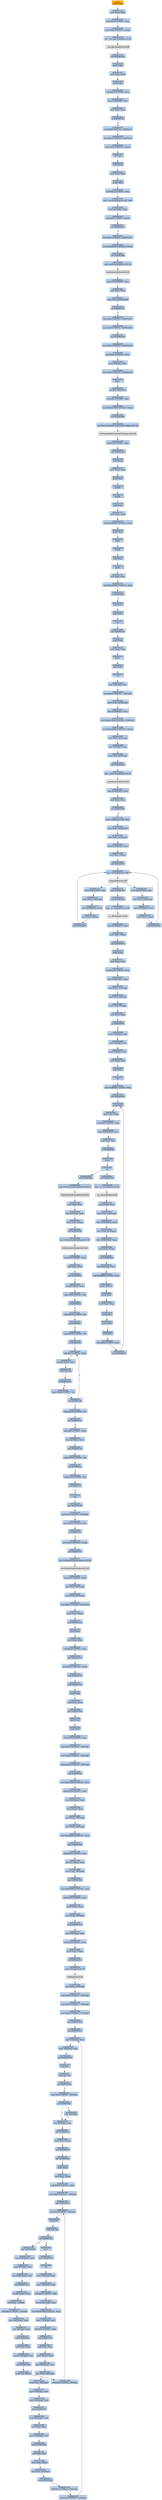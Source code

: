 digraph G {
node[shape=rectangle,style=filled,fillcolor=lightsteelblue,color=lightsteelblue]
bgcolor="transparent"
a0x00401140pushl_ebp[label="start\npushl %ebp",color="lightgrey",fillcolor="orange"];
a0x00401141movl_esp_ebp[label="0x00401141\nmovl %esp, %ebp"];
a0x00401143subl_0x18UINT8_esp[label="0x00401143\nsubl $0x18<UINT8>, %esp"];
a0x00401146movl_0x2UINT32_esp_[label="0x00401146\nmovl $0x2<UINT32>, (%esp)"];
a0x0040114dcall___set_app_type_msvcrt_dll[label="0x0040114d\ncall __set_app_type@msvcrt.dll"];
a__set_app_type_msvcrt_dll[label="__set_app_type@msvcrt.dll",color="lightgrey",fillcolor="lightgrey"];
a0x00401153call_0x00401020[label="0x00401153\ncall 0x00401020"];
a0x00401020pushl_ebp[label="0x00401020\npushl %ebp"];
a0x00401021movl_esp_ebp[label="0x00401021\nmovl %esp, %ebp"];
a0x00401023pushl_ebx[label="0x00401023\npushl %ebx"];
a0x00401024subl_0x34UINT8_esp[label="0x00401024\nsubl $0x34<UINT8>, %esp"];
a0x00401027movl_0x0040f2f0_eax[label="0x00401027\nmovl 0x0040f2f0, %eax"];
a0x0040102ctestl_eax_eax[label="0x0040102c\ntestl %eax, %eax"];
a0x0040102eje_0x0040104c[label="0x0040102e\nje 0x0040104c"];
a0x00401030movl_0x0UINT32_0x8esp_[label="0x00401030\nmovl $0x0<UINT32>, 0x8(%esp)"];
a0x00401038movl_0x2UINT32_0x4esp_[label="0x00401038\nmovl $0x2<UINT32>, 0x4(%esp)"];
a0x00401040movl_0x0UINT32_esp_[label="0x00401040\nmovl $0x0<UINT32>, (%esp)"];
a0x00401047call_eax[label="0x00401047\ncall %eax"];
a0x004025d0pushl_ebp[label="0x004025d0\npushl %ebp"];
a0x004025d1movl_esp_ebp[label="0x004025d1\nmovl %esp, %ebp"];
a0x004025d3pushl_ebx[label="0x004025d3\npushl %ebx"];
a0x004025d4subl_0x14UINT8_esp[label="0x004025d4\nsubl $0x14<UINT8>, %esp"];
a0x004025d7movl__winmajor_msvcrt_dll_edx[label="0x004025d7\nmovl _winmajor@msvcrt.dll, %edx"];
a0x004025ddmovl_0xcebp__eax[label="0x004025dd\nmovl 0xc(%ebp), %eax"];
a0x004025e0cmpl_0x3UINT8_edx_[label="0x004025e0\ncmpl $0x3<UINT8>, (%edx)"];
a0x004025e3jbe_0x00402616[label="0x004025e3\njbe 0x00402616"];
a0x00402616movl_0x1UINT32_0x0041007c[label="0x00402616\nmovl $0x1<UINT32>, 0x0041007c"];
a0x00402620movl_0x40f2b4UINT32_esp_[label="0x00402620\nmovl $0x40f2b4<UINT32>, (%esp)"];
a0x00402627call_0x00402f88[label="0x00402627\ncall 0x00402f88"];
a0x00402f88jmp_LoadLibraryA_kernel32_dll[label="0x00402f88\njmp LoadLibraryA@kernel32.dll"];
LoadLibraryA_kernel32_dll[label="LoadLibraryA@kernel32.dll",color="lightgrey",fillcolor="lightgrey"];
a0x0040262csubl_0x4UINT8_esp[label="0x0040262c\nsubl $0x4<UINT8>, %esp"];
a0x0040262ftestl_eax_eax[label="0x0040262f\ntestl %eax, %eax"];
a0x00402631movl_eax_0x00410020[label="0x00402631\nmovl %eax, 0x00410020"];
a0x00402636je_0x00402736[label="0x00402636\nje 0x00402736"];
a0x00402736movl_0x0UINT32_0x0041005c[label="0x00402736\nmovl $0x0<UINT32>, 0x0041005c"];
a0x00402740movl_0x0UINT32_0x0041006c[label="0x00402740\nmovl $0x0<UINT32>, 0x0041006c"];
a0x0040274ajmp_0x004026e6[label="0x0040274a\njmp 0x004026e6"];
a0x004026e6movl_0x0UINT32_0x00410020[label="0x004026e6\nmovl $0x0<UINT32>, 0x00410020"];
a0x004026f0movl_0x1UINT32_eax[label="0x004026f0\nmovl $0x1<UINT32>, %eax"];
a0x004026f5movl__4ebp__ebx[label="0x004026f5\nmovl -4(%ebp), %ebx"];
a0x004026f8movl_0x0UINT32_0x00410034[label="0x004026f8\nmovl $0x0<UINT32>, 0x00410034"];
a0x00402702leave_[label="0x00402702\nleave "];
a0x00402703ret_0xcUINT16[label="0x00402703\nret $0xc<UINT16>"];
a0x00401049subl_0xcUINT8_esp[label="0x00401049\nsubl $0xc<UINT8>, %esp"];
a0x0040104cmovl_0x401180UINT32_esp_[label="0x0040104c\nmovl $0x401180<UINT32>, (%esp)"];
a0x00401053call_0x00402f60[label="0x00401053\ncall 0x00402f60"];
a0x00402f60jmp_SetUnhandledExceptionFilter_kernel32_dll[label="0x00402f60\njmp SetUnhandledExceptionFilter@kernel32.dll"];
SetUnhandledExceptionFilter_kernel32_dll[label="SetUnhandledExceptionFilter@kernel32.dll",color="lightgrey",fillcolor="lightgrey"];
a0x00401058subl_0x4UINT8_esp[label="0x00401058\nsubl $0x4<UINT8>, %esp"];
a0x0040105bcall_0x00402750[label="0x0040105b\ncall 0x00402750"];
a0x00402750pushl_ebp[label="0x00402750\npushl %ebp"];
a0x00402751movl_esp_ebp[label="0x00402751\nmovl %esp, %ebp"];
a0x00402753pushl_ebx[label="0x00402753\npushl %ebx"];
a0x00402754pushfl_[label="0x00402754\npushfl "];
a0x00402755pushfl_[label="0x00402755\npushfl "];
a0x00402756popl_eax[label="0x00402756\npopl %eax"];
a0x00402757movl_eax_edx[label="0x00402757\nmovl %eax, %edx"];
a0x00402759xorl_0x200000UINT32_eax[label="0x00402759\nxorl $0x200000<UINT32>, %eax"];
a0x0040275epushl_eax[label="0x0040275e\npushl %eax"];
a0x0040275fpopfl_[label="0x0040275f\npopfl "];
a0x00402760pushfl_[label="0x00402760\npushfl "];
a0x00402761popl_eax[label="0x00402761\npopl %eax"];
a0x00402762popfl_[label="0x00402762\npopfl "];
a0x00402763xorl_edx_eax[label="0x00402763\nxorl %edx, %eax"];
a0x00402765testl_0x200000UINT32_eax[label="0x00402765\ntestl $0x200000<UINT32>, %eax"];
a0x0040276aje_0x00402813[label="0x0040276a\nje 0x00402813"];
a0x00402813popl_ebx[label="0x00402813\npopl %ebx"];
a0x00402814popl_ebp[label="0x00402814\npopl %ebp"];
a0x00402815ret[label="0x00402815\nret"];
a0x00401060call_0x00402cc0[label="0x00401060\ncall 0x00402cc0"];
a0x00402cc0pushl_ebp[label="0x00402cc0\npushl %ebp"];
a0x00402cc1movl_esp_ebp[label="0x00402cc1\nmovl %esp, %ebp"];
a0x00402cc3fninit_[label="0x00402cc3\nfninit "];
a0x00402cc5popl_ebp[label="0x00402cc5\npopl %ebp"];
a0x00402cc6ret[label="0x00402cc6\nret"];
a0x00401065leal__16ebp__eax[label="0x00401065\nleal -16(%ebp), %eax"];
a0x00401068movl_0x0UINT32__16ebp_[label="0x00401068\nmovl $0x0<UINT32>, -16(%ebp)"];
a0x0040106fmovl_eax_0x10esp_[label="0x0040106f\nmovl %eax, 0x10(%esp)"];
a0x00401073movl_0x0040f270_eax[label="0x00401073\nmovl 0x0040f270, %eax"];
a0x00401078movl_0x410004UINT32_0x4esp_[label="0x00401078\nmovl $0x410004<UINT32>, 0x4(%esp)"];
a0x00401080movl_0x410000UINT32_esp_[label="0x00401080\nmovl $0x410000<UINT32>, (%esp)"];
a0x00401087movl_eax_0xcesp_[label="0x00401087\nmovl %eax, 0xc(%esp)"];
a0x0040108bleal__12ebp__eax[label="0x0040108b\nleal -12(%ebp), %eax"];
a0x0040108emovl_eax_0x8esp_[label="0x0040108e\nmovl %eax, 0x8(%esp)"];
a0x00401092call_0x00402ee0[label="0x00401092\ncall 0x00402ee0"];
a0x00402ee0jmp___getmainargs_msvcrt_dll[label="0x00402ee0\njmp __getmainargs@msvcrt.dll"];
a__getmainargs_msvcrt_dll[label="__getmainargs@msvcrt.dll",color="lightgrey",fillcolor="lightgrey"];
a0x00401097movl_0x00410024_eax[label="0x00401097\nmovl 0x00410024, %eax"];
a0x0040109ctestl_eax_eax[label="0x0040109c\ntestl %eax, %eax"];
a0x0040109ejne_0x004010f0[label="0x0040109e\njne 0x004010f0"];
a0x004010f0movl__iob_msvcrt_dll_ebx[label="0x004010f0\nmovl _iob@msvcrt.dll, %ebx"];
a0x004010f6movl_eax_0x0040f274[label="0x004010f6\nmovl %eax, 0x0040f274"];
a0x004010fbmovl_eax_0x4esp_[label="0x004010fb\nmovl %eax, 0x4(%esp)"];
a0x004010ffmovl_0x10ebx__eax[label="0x004010ff\nmovl 0x10(%ebx), %eax"];
a0x00401102movl_eax_esp_[label="0x00401102\nmovl %eax, (%esp)"];
a0x00401105call_0x00402f00[label="0x00401105\ncall 0x00402f00"];
a0x00402f00jmp__setmode_msvcrt_dll[label="0x00402f00\njmp _setmode@msvcrt.dll"];
a_setmode_msvcrt_dll[label="_setmode@msvcrt.dll",color="lightgrey",fillcolor="lightgrey"];
a0x0040110amovl_0x00410024_eax[label="0x0040110a\nmovl 0x00410024, %eax"];
a0x0040110fmovl_eax_0x4esp_[label="0x0040110f\nmovl %eax, 0x4(%esp)"];
a0x00401113movl_0x30ebx__eax[label="0x00401113\nmovl 0x30(%ebx), %eax"];
a0x00401116movl_eax_esp_[label="0x00401116\nmovl %eax, (%esp)"];
a0x00401119call_0x00402f00[label="0x00401119\ncall 0x00402f00"];
a0x0040111emovl_0x00410024_eax[label="0x0040111e\nmovl 0x00410024, %eax"];
a0x00401123movl_eax_0x4esp_[label="0x00401123\nmovl %eax, 0x4(%esp)"];
a0x00401127movl_0x50ebx__eax[label="0x00401127\nmovl 0x50(%ebx), %eax"];
a0x0040112amovl_eax_esp_[label="0x0040112a\nmovl %eax, (%esp)"];
a0x0040112dcall_0x00402f00[label="0x0040112d\ncall 0x00402f00"];
a0x00401132jmp_0x004010a0[label="0x00401132\njmp 0x004010a0"];
a0x004010a0call_0x00402ee8[label="0x004010a0\ncall 0x00402ee8"];
a0x00402ee8jmp___p__fmode_msvcrt_dll[label="0x00402ee8\njmp __p__fmode@msvcrt.dll"];
a__p__fmode_msvcrt_dll[label="__p__fmode@msvcrt.dll",color="lightgrey",fillcolor="lightgrey"];
a0x004010a5movl_0x0040f274_edx[label="0x004010a5\nmovl 0x0040f274, %edx"];
a0x004010abmovl_edx_eax_[label="0x004010ab\nmovl %edx, (%eax)"];
a0x004010adcall_0x00402970[label="0x004010ad\ncall 0x00402970"];
a0x00402970pushl_ebp[label="0x00402970\npushl %ebp"];
a0x00402971movl_esp_ebp[label="0x00402971\nmovl %esp, %ebp"];
a0x00402973subl_0x38UINT8_esp[label="0x00402973\nsubl $0x38<UINT8>, %esp"];
a0x00402976movl_0x0041002c_eax[label="0x00402976\nmovl 0x0041002c, %eax"];
a0x0040297bmovl_ebx__12ebp_[label="0x0040297b\nmovl %ebx, -12(%ebp)"];
a0x0040297emovl_esi__8ebp_[label="0x0040297e\nmovl %esi, -8(%ebp)"];
a0x00402981movl_edi__4ebp_[label="0x00402981\nmovl %edi, -4(%ebp)"];
a0x00402984testl_eax_eax[label="0x00402984\ntestl %eax, %eax"];
a0x00402986je_0x00402995[label="0x00402986\nje 0x00402995"];
a0x00402988movl__12ebp__ebx[label="0x00402988\nmovl -12(%ebp), %ebx"];
a0x0040298bmovl__8ebp__esi[label="0x0040298b\nmovl -8(%ebp), %esi"];
a0x0040298emovl__4ebp__edi[label="0x0040298e\nmovl -4(%ebp), %edi"];
a0x00402991movl_ebp_esp[label="0x00402991\nmovl %ebp, %esp"];
a0x00402993popl_ebp[label="0x00402993\npopl %ebp"];
a0x00402994ret[label="0x00402994\nret"];
a0x004010b2andl_0xfffffff0UINT8_esp[label="0x004010b2\nandl $0xfffffff0<UINT8>, %esp"];
a0x004010b5call_0x00402ba0[label="0x004010b5\ncall 0x00402ba0"];
a0x00402ba0pushl_ebp[label="0x00402ba0\npushl %ebp"];
a0x00402ba1movl_esp_ebp[label="0x00402ba1\nmovl %esp, %ebp"];
a0x00402ba3subl_0x8UINT8_esp[label="0x00402ba3\nsubl $0x8<UINT8>, %esp"];
a0x00402ba6movl_0x00410030_ecx[label="0x00402ba6\nmovl 0x00410030, %ecx"];
a0x00402bactestl_ecx_ecx[label="0x00402bac\ntestl %ecx, %ecx"];
a0x00402baeje_0x00402bb2[label="0x00402bae\nje 0x00402bb2"];
a0x00402bb0leave_[label="0x00402bb0\nleave "];
a0x00402bb1ret[label="0x00402bb1\nret"];
a0x004010bacall_0x00402ef0[label="0x004010ba\ncall 0x00402ef0"];
a0x00402ef0jmp___p__environ_msvcrt_dll[label="0x00402ef0\njmp __p__environ@msvcrt.dll"];
a__p__environ_msvcrt_dll[label="__p__environ@msvcrt.dll",color="lightgrey",fillcolor="lightgrey"];
a0x004010bfmovl_eax__eax[label="0x004010bf\nmovl (%eax), %eax"];
a0x004010c1movl_eax_0x8esp_[label="0x004010c1\nmovl %eax, 0x8(%esp)"];
a0x004010c5movl_0x00410004_eax[label="0x004010c5\nmovl 0x00410004, %eax"];
a0x004010camovl_eax_0x4esp_[label="0x004010ca\nmovl %eax, 0x4(%esp)"];
a0x004010cemovl_0x00410000_eax[label="0x004010ce\nmovl 0x00410000, %eax"];
a0x004010d3movl_eax_esp_[label="0x004010d3\nmovl %eax, (%esp)"];
a0x004010d6call_0x00402bc0[label="0x004010d6\ncall 0x00402bc0"];
a0x00402bc0leal_0x4esp__ecx[label="0x00402bc0\nleal 0x4(%esp), %ecx"];
a0x00402bc4andl_0xfffffff0UINT8_esp[label="0x00402bc4\nandl $0xfffffff0<UINT8>, %esp"];
a0x00402bc7pushl__4ecx_[label="0x00402bc7\npushl -4(%ecx)"];
a0x00402bcapushl_ebp[label="0x00402bca\npushl %ebp"];
a0x00402bcbmovl_esp_ebp[label="0x00402bcb\nmovl %esp, %ebp"];
a0x00402bcdpushl_esi[label="0x00402bcd\npushl %esi"];
a0x00402bcepushl_ebx[label="0x00402bce\npushl %ebx"];
a0x00402bcfpushl_ecx[label="0x00402bcf\npushl %ecx"];
a0x00402bd0subl_0x6cUINT8_esp[label="0x00402bd0\nsubl $0x6c<UINT8>, %esp"];
a0x00402bd3call_0x00402ba0[label="0x00402bd3\ncall 0x00402ba0"];
a0x00402bd8call_0x00402fd0[label="0x00402bd8\ncall 0x00402fd0"];
a0x00402fd0jmp_GetCommandLineA_kernel32_dll[label="0x00402fd0\njmp GetCommandLineA@kernel32.dll"];
GetCommandLineA_kernel32_dll[label="GetCommandLineA@kernel32.dll",color="lightgrey",fillcolor="lightgrey"];
a0x00402bddmovl_eax_ebx[label="0x00402bdd\nmovl %eax, %ebx"];
a0x00402bdfleal__92ebp__eax[label="0x00402bdf\nleal -92(%ebp), %eax"];
a0x00402be2movl_eax_esp_[label="0x00402be2\nmovl %eax, (%esp)"];
a0x00402be5call_0x00402fd8[label="0x00402be5\ncall 0x00402fd8"];
a0x00402fd8jmp_GetStartupInfoA_kernel32_dll[label="0x00402fd8\njmp GetStartupInfoA@kernel32.dll"];
GetStartupInfoA_kernel32_dll[label="GetStartupInfoA@kernel32.dll",color="lightgrey",fillcolor="lightgrey"];
a0x00402beasubl_0x4UINT8_esp[label="0x00402bea\nsubl $0x4<UINT8>, %esp"];
a0x00402bedtestl_ebx_ebx[label="0x00402bed\ntestl %ebx, %ebx"];
a0x00402befjne_0x00402bf6[label="0x00402bef\njne 0x00402bf6"];
a0x00402bf6movzbl_ebx__edx[label="0x00402bf6\nmovzbl (%ebx), %edx"];
a0x00402bf9cmpb_0x9UINT8_dl[label="0x00402bf9\ncmpb $0x9<UINT8>, %dl"];
a0x00402bfcje_0x00402bf3[label="0x00402bfc\nje 0x00402bf3"];
a0x00402bfecmpb_0x20UINT8_dl[label="0x00402bfe\ncmpb $0x20<UINT8>, %dl"];
a0x00402c01je_0x00402bf3[label="0x00402c01\nje 0x00402bf3"];
a0x00402c03cmpb_0x22UINT8_dl[label="0x00402c03\ncmpb $0x22<UINT8>, %dl"];
a0x00402c06je_0x00402c90[label="0x00402c06\nje 0x00402c90"];
a0x00402c90addl_0x1UINT8_ebx[label="0x00402c90\naddl $0x1<UINT8>, %ebx"];
a0x00402c93movzbl_ebx__eax[label="0x00402c93\nmovzbl (%ebx), %eax"];
a0x00402c96testb_al_al[label="0x00402c96\ntestb %al, %al"];
a0x00402c98je_0x00402c9e[label="0x00402c98\nje 0x00402c9e"];
a0x00402c9acmpb_0x22UINT8_al[label="0x00402c9a\ncmpb $0x22<UINT8>, %al"];
a0x00402c9cjne_0x00402c90[label="0x00402c9c\njne 0x00402c90"];
a0x00402c9ecmpb_0x22UINT8_al[label="0x00402c9e\ncmpb $0x22<UINT8>, %al"];
a0x00402ca0jne_0x00402c34[label="0x00402ca0\njne 0x00402c34"];
a0x00402ca2addl_0x1UINT8_ebx[label="0x00402ca2\naddl $0x1<UINT8>, %ebx"];
a0x00402ca5movzbl_ebx__eax[label="0x00402ca5\nmovzbl (%ebx), %eax"];
a0x00402ca8jmp_0x00402c34[label="0x00402ca8\njmp 0x00402c34"];
a0x00402c34cmpb_0x20UINT8_al[label="0x00402c34\ncmpb $0x20<UINT8>, %al"];
a0x00402c36jne_0x00402caa[label="0x00402c36\njne 0x00402caa"];
a0x00402caacmpb_0x9UINT8_al[label="0x00402caa\ncmpb $0x9<UINT8>, %al"];
a0x00402cacje_0x00402c38[label="0x00402cac\nje 0x00402c38"];
a0x00402caenop_[label="0x00402cae\nnop "];
a0x00402cb0jmp_0x00402c46[label="0x00402cb0\njmp 0x00402c46"];
a0x00402c46testb_0x1UINT8__48ebp_[label="0x00402c46\ntestb $0x1<UINT8>, -48(%ebp)"];
a0x00402c4amovl_0xaUINT32_esi[label="0x00402c4a\nmovl $0xa<UINT32>, %esi"];
a0x00402c4fje_0x00402c55[label="0x00402c4f\nje 0x00402c55"];
a0x00402c55movl_0x0UINT32_esp_[label="0x00402c55\nmovl $0x0<UINT32>, (%esp)"];
a0x00402c5ccall_0x00402f70[label="0x00402c5c\ncall 0x00402f70"];
a0x00402f70jmp_GetModuleHandleA_kernel32_dll[label="0x00402f70\njmp GetModuleHandleA@kernel32.dll"];
GetModuleHandleA_kernel32_dll[label="GetModuleHandleA@kernel32.dll",color="lightgrey",fillcolor="lightgrey"];
a0x00402c61subl_0x4UINT8_esp[label="0x00402c61\nsubl $0x4<UINT8>, %esp"];
a0x00402c64movl_esi_0xcesp_[label="0x00402c64\nmovl %esi, 0xc(%esp)"];
a0x00402c68movl_ebx_0x8esp_[label="0x00402c68\nmovl %ebx, 0x8(%esp)"];
a0x00402c6cmovl_0x0UINT32_0x4esp_[label="0x00402c6c\nmovl $0x0<UINT32>, 0x4(%esp)"];
a0x00402c74movl_eax_esp_[label="0x00402c74\nmovl %eax, (%esp)"];
a0x00402c77call_0x0040153c[label="0x00402c77\ncall 0x0040153c"];
a0x0040153cpushl_ebp[label="0x0040153c\npushl %ebp"];
a0x0040153dmovl_esp_ebp[label="0x0040153d\nmovl %esp, %ebp"];
a0x0040153fsubl_0x28UINT8_esp[label="0x0040153f\nsubl $0x28<UINT8>, %esp"];
a0x00401542jmp_0x00401573[label="0x00401542\njmp 0x00401573"];
a0x00401573movl_0x0UINT32_esp_[label="0x00401573\nmovl $0x0<UINT32>, (%esp)"];
a0x0040157ajmp_0x004015f4[label="0x0040157a\njmp 0x004015f4"];
a0x004015f4call_0x00401441[label="0x004015f4\ncall 0x00401441"];
a0x00401441pushl_ebp[label="0x00401441\npushl %ebp"];
a0x00401442movl_esp_ebp[label="0x00401442\nmovl %esp, %ebp"];
a0x00401444jmp_0x0040150b[label="0x00401444\njmp 0x0040150b"];
a0x0040150bpushl_esi[label="0x0040150b\npushl %esi"];
a0x0040150cpushl_ebx[label="0x0040150c\npushl %ebx"];
a0x0040150dsubl_0x50UINT8_esp[label="0x0040150d\nsubl $0x50<UINT8>, %esp"];
a0x00401510movl_0x0UINT32__48ebp_[label="0x00401510\nmovl $0x0<UINT32>, -48(%ebp)"];
a0x00401517movl_0x0UINT32__44ebp_[label="0x00401517\nmovl $0x0<UINT32>, -44(%ebp)"];
a0x0040151emovw_0x0UINT16__38ebp_[label="0x0040151e\nmovw $0x0<UINT16>, -38(%ebp)"];
a0x00401524jmp_0x004015cf[label="0x00401524\njmp 0x004015cf"];
a0x004015cfmovl_0x404060UINT32_eax[label="0x004015cf\nmovl $0x404060<UINT32>, %eax"];
a0x004015d4addl_0x10UINT8_eax[label="0x004015d4\naddl $0x10<UINT8>, %eax"];
a0x004015d7movl_0x4eax__edx[label="0x004015d7\nmovl 0x4(%eax), %edx"];
a0x004015damovl_eax__eax[label="0x004015da\nmovl (%eax), %eax"];
a0x004015dcmovl_eax__48ebp_[label="0x004015dc\nmovl %eax, -48(%ebp)"];
a0x004015dfmovl_edx__44ebp_[label="0x004015df\nmovl %edx, -44(%ebp)"];
a0x004015e2movl_0x404060UINT32_eax[label="0x004015e2\nmovl $0x404060<UINT32>, %eax"];
a0x004015e7jmp_0x00401480[label="0x004015e7\njmp 0x00401480"];
a0x00401480addl_0x1eUINT8_eax[label="0x00401480\naddl $0x1e<UINT8>, %eax"];
a0x00401483movzwl_eax__eax[label="0x00401483\nmovzwl (%eax), %eax"];
a0x00401486movw_ax__38ebp_[label="0x00401486\nmovw %ax, -38(%ebp)"];
a0x0040148ajmp_0x0040142e[label="0x0040148a\njmp 0x0040142e"];
a0x0040142emovl_0x404060UINT32_eax[label="0x0040142e\nmovl $0x404060<UINT32>, %eax"];
a0x00401433addl_0x18UINT8_eax[label="0x00401433\naddl $0x18<UINT8>, %eax"];
a0x00401436movl_eax__eax[label="0x00401436\nmovl (%eax), %eax"];
a0x00401438movl_eax__36ebp_[label="0x00401438\nmovl %eax, -36(%ebp)"];
a0x0040143bjmp_0x0040157c[label="0x0040143b\njmp 0x0040157c"];
a0x0040157cmovl__36ebp__eax[label="0x0040157c\nmovl -36(%ebp), %eax"];
a0x0040157fshll_0x3UINT8_eax[label="0x0040157f\nshll $0x3<UINT8>, %eax"];
a0x00401582movl_eax_esp_[label="0x00401582\nmovl %eax, (%esp)"];
a0x00401585call_0x00402f10[label="0x00401585\ncall 0x00402f10"];
a0x00402f10jmp_malloc_msvcrt_dll[label="0x00402f10\njmp malloc@msvcrt.dll"];
malloc_msvcrt_dll[label="malloc@msvcrt.dll",color="lightgrey",fillcolor="lightgrey"];
a0x0040158amovl_eax__32ebp_[label="0x0040158a\nmovl %eax, -32(%ebp)"];
a0x0040158dmovl_0x0UINT32__28ebp_[label="0x0040158d\nmovl $0x0<UINT32>, -28(%ebp)"];
a0x00401594movl_0x0UINT32__16ebp_[label="0x00401594\nmovl $0x0<UINT32>, -16(%ebp)"];
a0x0040159bmovl_0x0UINT32__12ebp_[label="0x0040159b\nmovl $0x0<UINT32>, -12(%ebp)"];
a0x004015a2jmp_0x00401449[label="0x004015a2\njmp 0x00401449"];
a0x00401449jmp_0x004014e3[label="0x00401449\njmp 0x004014e3"];
a0x004014e3movl__16ebp__eax[label="0x004014e3\nmovl -16(%ebp), %eax"];
a0x004014e6cmpl__36ebp__eax[label="0x004014e6\ncmpl -36(%ebp), %eax"];
a0x004014e9jmp_0x004014c4[label="0x004014e9\njmp 0x004014c4"];
a0x004014c4setl_al[label="0x004014c4\nsetl %al"];
a0x004014c7testb_al_al[label="0x004014c7\ntestb %al, %al"];
a0x004014c9jne_0x0040144e[label="0x004014c9\njne 0x0040144e"];
a0x0040144ecmpl_0x2UINT8__12ebp_[label="0x0040144e\ncmpl $0x2<UINT8>, -12(%ebp)"];
a0x00401452jne_0x00401457[label="0x00401452\njne 0x00401457"];
a0x00401457leal__48ebp__eax[label="0x00401457\nleal -48(%ebp), %eax"];
a0x0040145ajmp_0x004015ec[label="0x0040145a\njmp 0x004015ec"];
a0x004015ecmovl_eax_esp_[label="0x004015ec\nmovl %eax, (%esp)"];
a0x004015efjmp_0x0040145f[label="0x004015ef\njmp 0x0040145f"];
a0x0040145fcall_0x00401340[label="0x0040145f\ncall 0x00401340"];
a0x00401340pushl_ebp[label="0x00401340\npushl %ebp"];
a0x00401341movl_esp_ebp[label="0x00401341\nmovl %esp, %ebp"];
a0x00401343subl_0x10UINT8_esp[label="0x00401343\nsubl $0x10<UINT8>, %esp"];
a0x00401346movl_0x0UINT32__8ebp_[label="0x00401346\nmovl $0x0<UINT32>, -8(%ebp)"];
a0x0040134djmp_0x0040149c[label="0x0040134d\njmp 0x0040149c"];
a0x0040149ccmpl_0x7UINT8__8ebp_[label="0x0040149c\ncmpl $0x7<UINT8>, -8(%ebp)"];
a0x004014a0setle_al[label="0x004014a0\nsetle %al"];
a0x004014a3testb_al_al[label="0x004014a3\ntestb %al, %al"];
a0x004014a5jne_0x00401352[label="0x004014a5\njne 0x00401352"];
a0x00401352jmp_0x00401529[label="0x00401352\njmp 0x00401529"];
a0x00401529movl_0x8ebp__edx[label="0x00401529\nmovl 0x8(%ebp), %edx"];
a0x0040152cmovl__8ebp__eax[label="0x0040152c\nmovl -8(%ebp), %eax"];
a0x0040152fleal_edxeax__eax[label="0x0040152f\nleal (%edx,%eax), %eax"];
a0x00401532jmp_0x004015ba[label="0x00401532\njmp 0x004015ba"];
a0x004015bamovzbl_eax__eax[label="0x004015ba\nmovzbl (%eax), %eax"];
a0x004015bdmovb_al__1ebp_[label="0x004015bd\nmovb %al, -1(%ebp)"];
a0x004015c0addb_0x4UINT8__1ebp_[label="0x004015c0\naddb $0x4<UINT8>, -1(%ebp)"];
a0x004015c4movl_0x8ebp__edx[label="0x004015c4\nmovl 0x8(%ebp), %edx"];
a0x004015c7movl__8ebp__eax[label="0x004015c7\nmovl -8(%ebp), %eax"];
a0x004015cajmp_0x004014eb[label="0x004015ca\njmp 0x004014eb"];
a0x004014ebaddl_eax_edx[label="0x004014eb\naddl %eax, %edx"];
a0x004014edmovzbl__1ebp__eax[label="0x004014ed\nmovzbl -1(%ebp), %eax"];
a0x004014f1jmp_0x00401496[label="0x004014f1\njmp 0x00401496"];
a0x00401496movb_al_edx_[label="0x00401496\nmovb %al, (%edx)"];
a0x00401498addl_0x1UINT8__8ebp_[label="0x00401498\naddl $0x1<UINT8>, -8(%ebp)"];
a0x004014ableave_[label="0x004014ab\nleave "];
a0x004014acjmp_0x00401440[label="0x004014ac\njmp 0x00401440"];
a0x00401440ret[label="0x00401440\nret"];
a0x00401464movl__32ebp__eax[label="0x00401464\nmovl -32(%ebp), %eax"];
a0x00401467movl__16ebp__edx[label="0x00401467\nmovl -16(%ebp), %edx"];
a0x0040146ashll_0x3UINT8_edx[label="0x0040146a\nshll $0x3<UINT8>, %edx"];
a0x0040146dleal_eaxedx__ecx[label="0x0040146d\nleal (%eax,%edx), %ecx"];
a0x00401470movl_0x404060UINT32_eax[label="0x00401470\nmovl $0x404060<UINT32>, %eax"];
a0x00401475movl__12ebp__edx[label="0x00401475\nmovl -12(%ebp), %edx"];
a0x00401478shll_0x3UINT8_edx[label="0x00401478\nshll $0x3<UINT8>, %edx"];
a0x0040147bjmp_0x00401544[label="0x0040147b\njmp 0x00401544"];
a0x00401544addl_edx_eax[label="0x00401544\naddl %edx, %eax"];
a0x00401546movl_eax__ebx[label="0x00401546\nmovl (%eax), %ebx"];
a0x00401548movl_0x4eax__esi[label="0x00401548\nmovl 0x4(%eax), %esi"];
a0x0040154bmovl_ebx__64ebp_[label="0x0040154b\nmovl %ebx, -64(%ebp)"];
a0x0040154emovl_esi__60ebp_[label="0x0040154e\nmovl %esi, -60(%ebp)"];
a0x00401551movl__48ebp__eax[label="0x00401551\nmovl -48(%ebp), %eax"];
a0x00401554movl__44ebp__edx[label="0x00401554\nmovl -44(%ebp), %edx"];
a0x00401557jmp_0x0040148c[label="0x00401557\njmp 0x0040148c"];
a0x0040148cmovl__64ebp__ebx[label="0x0040148c\nmovl -64(%ebp), %ebx"];
a0x0040148fxorl_eax_ebx[label="0x0040148f\nxorl %eax, %ebx"];
a0x00401491movl__60ebp__esi[label="0x00401491\nmovl -60(%ebp), %esi"];
a0x00401494jmp_0x004014bb[label="0x00401494\njmp 0x004014bb"];
a0x004014bbxorl_edx_esi[label="0x004014bb\nxorl %edx, %esi"];
a0x004014bdmovl_ebx_ecx_[label="0x004014bd\nmovl %ebx, (%ecx)"];
a0x004014bfmovl_esi_0x4ecx_[label="0x004014bf\nmovl %esi, 0x4(%ecx)"];
a0x004014c2jmp_0x004014db[label="0x004014c2\njmp 0x004014db"];
a0x004014dbaddl_0x1UINT8__16ebp_[label="0x004014db\naddl $0x1<UINT8>, -16(%ebp)"];
a0x004014dfaddl_0x1UINT8__12ebp_[label="0x004014df\naddl $0x1<UINT8>, -12(%ebp)"];
a0x00401454shll__12ebp_[label="0x00401454\nshll -12(%ebp)"];
a0x00401140pushl_ebp -> a0x00401141movl_esp_ebp [color="#000000"];
a0x00401141movl_esp_ebp -> a0x00401143subl_0x18UINT8_esp [color="#000000"];
a0x00401143subl_0x18UINT8_esp -> a0x00401146movl_0x2UINT32_esp_ [color="#000000"];
a0x00401146movl_0x2UINT32_esp_ -> a0x0040114dcall___set_app_type_msvcrt_dll [color="#000000"];
a0x0040114dcall___set_app_type_msvcrt_dll -> a__set_app_type_msvcrt_dll [color="#000000"];
a__set_app_type_msvcrt_dll -> a0x00401153call_0x00401020 [color="#000000"];
a0x00401153call_0x00401020 -> a0x00401020pushl_ebp [color="#000000"];
a0x00401020pushl_ebp -> a0x00401021movl_esp_ebp [color="#000000"];
a0x00401021movl_esp_ebp -> a0x00401023pushl_ebx [color="#000000"];
a0x00401023pushl_ebx -> a0x00401024subl_0x34UINT8_esp [color="#000000"];
a0x00401024subl_0x34UINT8_esp -> a0x00401027movl_0x0040f2f0_eax [color="#000000"];
a0x00401027movl_0x0040f2f0_eax -> a0x0040102ctestl_eax_eax [color="#000000"];
a0x0040102ctestl_eax_eax -> a0x0040102eje_0x0040104c [color="#000000"];
a0x0040102eje_0x0040104c -> a0x00401030movl_0x0UINT32_0x8esp_ [color="#000000",label="F"];
a0x00401030movl_0x0UINT32_0x8esp_ -> a0x00401038movl_0x2UINT32_0x4esp_ [color="#000000"];
a0x00401038movl_0x2UINT32_0x4esp_ -> a0x00401040movl_0x0UINT32_esp_ [color="#000000"];
a0x00401040movl_0x0UINT32_esp_ -> a0x00401047call_eax [color="#000000"];
a0x00401047call_eax -> a0x004025d0pushl_ebp [color="#000000"];
a0x004025d0pushl_ebp -> a0x004025d1movl_esp_ebp [color="#000000"];
a0x004025d1movl_esp_ebp -> a0x004025d3pushl_ebx [color="#000000"];
a0x004025d3pushl_ebx -> a0x004025d4subl_0x14UINT8_esp [color="#000000"];
a0x004025d4subl_0x14UINT8_esp -> a0x004025d7movl__winmajor_msvcrt_dll_edx [color="#000000"];
a0x004025d7movl__winmajor_msvcrt_dll_edx -> a0x004025ddmovl_0xcebp__eax [color="#000000"];
a0x004025ddmovl_0xcebp__eax -> a0x004025e0cmpl_0x3UINT8_edx_ [color="#000000"];
a0x004025e0cmpl_0x3UINT8_edx_ -> a0x004025e3jbe_0x00402616 [color="#000000"];
a0x004025e3jbe_0x00402616 -> a0x00402616movl_0x1UINT32_0x0041007c [color="#000000",label="T"];
a0x00402616movl_0x1UINT32_0x0041007c -> a0x00402620movl_0x40f2b4UINT32_esp_ [color="#000000"];
a0x00402620movl_0x40f2b4UINT32_esp_ -> a0x00402627call_0x00402f88 [color="#000000"];
a0x00402627call_0x00402f88 -> a0x00402f88jmp_LoadLibraryA_kernel32_dll [color="#000000"];
a0x00402f88jmp_LoadLibraryA_kernel32_dll -> LoadLibraryA_kernel32_dll [color="#000000"];
LoadLibraryA_kernel32_dll -> a0x0040262csubl_0x4UINT8_esp [color="#000000"];
a0x0040262csubl_0x4UINT8_esp -> a0x0040262ftestl_eax_eax [color="#000000"];
a0x0040262ftestl_eax_eax -> a0x00402631movl_eax_0x00410020 [color="#000000"];
a0x00402631movl_eax_0x00410020 -> a0x00402636je_0x00402736 [color="#000000"];
a0x00402636je_0x00402736 -> a0x00402736movl_0x0UINT32_0x0041005c [color="#000000",label="T"];
a0x00402736movl_0x0UINT32_0x0041005c -> a0x00402740movl_0x0UINT32_0x0041006c [color="#000000"];
a0x00402740movl_0x0UINT32_0x0041006c -> a0x0040274ajmp_0x004026e6 [color="#000000"];
a0x0040274ajmp_0x004026e6 -> a0x004026e6movl_0x0UINT32_0x00410020 [color="#000000"];
a0x004026e6movl_0x0UINT32_0x00410020 -> a0x004026f0movl_0x1UINT32_eax [color="#000000"];
a0x004026f0movl_0x1UINT32_eax -> a0x004026f5movl__4ebp__ebx [color="#000000"];
a0x004026f5movl__4ebp__ebx -> a0x004026f8movl_0x0UINT32_0x00410034 [color="#000000"];
a0x004026f8movl_0x0UINT32_0x00410034 -> a0x00402702leave_ [color="#000000"];
a0x00402702leave_ -> a0x00402703ret_0xcUINT16 [color="#000000"];
a0x00402703ret_0xcUINT16 -> a0x00401049subl_0xcUINT8_esp [color="#000000"];
a0x00401049subl_0xcUINT8_esp -> a0x0040104cmovl_0x401180UINT32_esp_ [color="#000000"];
a0x0040104cmovl_0x401180UINT32_esp_ -> a0x00401053call_0x00402f60 [color="#000000"];
a0x00401053call_0x00402f60 -> a0x00402f60jmp_SetUnhandledExceptionFilter_kernel32_dll [color="#000000"];
a0x00402f60jmp_SetUnhandledExceptionFilter_kernel32_dll -> SetUnhandledExceptionFilter_kernel32_dll [color="#000000"];
SetUnhandledExceptionFilter_kernel32_dll -> a0x00401058subl_0x4UINT8_esp [color="#000000"];
a0x00401058subl_0x4UINT8_esp -> a0x0040105bcall_0x00402750 [color="#000000"];
a0x0040105bcall_0x00402750 -> a0x00402750pushl_ebp [color="#000000"];
a0x00402750pushl_ebp -> a0x00402751movl_esp_ebp [color="#000000"];
a0x00402751movl_esp_ebp -> a0x00402753pushl_ebx [color="#000000"];
a0x00402753pushl_ebx -> a0x00402754pushfl_ [color="#000000"];
a0x00402754pushfl_ -> a0x00402755pushfl_ [color="#000000"];
a0x00402755pushfl_ -> a0x00402756popl_eax [color="#000000"];
a0x00402756popl_eax -> a0x00402757movl_eax_edx [color="#000000"];
a0x00402757movl_eax_edx -> a0x00402759xorl_0x200000UINT32_eax [color="#000000"];
a0x00402759xorl_0x200000UINT32_eax -> a0x0040275epushl_eax [color="#000000"];
a0x0040275epushl_eax -> a0x0040275fpopfl_ [color="#000000"];
a0x0040275fpopfl_ -> a0x00402760pushfl_ [color="#000000"];
a0x00402760pushfl_ -> a0x00402761popl_eax [color="#000000"];
a0x00402761popl_eax -> a0x00402762popfl_ [color="#000000"];
a0x00402762popfl_ -> a0x00402763xorl_edx_eax [color="#000000"];
a0x00402763xorl_edx_eax -> a0x00402765testl_0x200000UINT32_eax [color="#000000"];
a0x00402765testl_0x200000UINT32_eax -> a0x0040276aje_0x00402813 [color="#000000"];
a0x0040276aje_0x00402813 -> a0x00402813popl_ebx [color="#000000",label="T"];
a0x00402813popl_ebx -> a0x00402814popl_ebp [color="#000000"];
a0x00402814popl_ebp -> a0x00402815ret [color="#000000"];
a0x00402815ret -> a0x00401060call_0x00402cc0 [color="#000000"];
a0x00401060call_0x00402cc0 -> a0x00402cc0pushl_ebp [color="#000000"];
a0x00402cc0pushl_ebp -> a0x00402cc1movl_esp_ebp [color="#000000"];
a0x00402cc1movl_esp_ebp -> a0x00402cc3fninit_ [color="#000000"];
a0x00402cc3fninit_ -> a0x00402cc5popl_ebp [color="#000000"];
a0x00402cc5popl_ebp -> a0x00402cc6ret [color="#000000"];
a0x00402cc6ret -> a0x00401065leal__16ebp__eax [color="#000000"];
a0x00401065leal__16ebp__eax -> a0x00401068movl_0x0UINT32__16ebp_ [color="#000000"];
a0x00401068movl_0x0UINT32__16ebp_ -> a0x0040106fmovl_eax_0x10esp_ [color="#000000"];
a0x0040106fmovl_eax_0x10esp_ -> a0x00401073movl_0x0040f270_eax [color="#000000"];
a0x00401073movl_0x0040f270_eax -> a0x00401078movl_0x410004UINT32_0x4esp_ [color="#000000"];
a0x00401078movl_0x410004UINT32_0x4esp_ -> a0x00401080movl_0x410000UINT32_esp_ [color="#000000"];
a0x00401080movl_0x410000UINT32_esp_ -> a0x00401087movl_eax_0xcesp_ [color="#000000"];
a0x00401087movl_eax_0xcesp_ -> a0x0040108bleal__12ebp__eax [color="#000000"];
a0x0040108bleal__12ebp__eax -> a0x0040108emovl_eax_0x8esp_ [color="#000000"];
a0x0040108emovl_eax_0x8esp_ -> a0x00401092call_0x00402ee0 [color="#000000"];
a0x00401092call_0x00402ee0 -> a0x00402ee0jmp___getmainargs_msvcrt_dll [color="#000000"];
a0x00402ee0jmp___getmainargs_msvcrt_dll -> a__getmainargs_msvcrt_dll [color="#000000"];
a__getmainargs_msvcrt_dll -> a0x00401097movl_0x00410024_eax [color="#000000"];
a0x00401097movl_0x00410024_eax -> a0x0040109ctestl_eax_eax [color="#000000"];
a0x0040109ctestl_eax_eax -> a0x0040109ejne_0x004010f0 [color="#000000"];
a0x0040109ejne_0x004010f0 -> a0x004010f0movl__iob_msvcrt_dll_ebx [color="#000000",label="T"];
a0x004010f0movl__iob_msvcrt_dll_ebx -> a0x004010f6movl_eax_0x0040f274 [color="#000000"];
a0x004010f6movl_eax_0x0040f274 -> a0x004010fbmovl_eax_0x4esp_ [color="#000000"];
a0x004010fbmovl_eax_0x4esp_ -> a0x004010ffmovl_0x10ebx__eax [color="#000000"];
a0x004010ffmovl_0x10ebx__eax -> a0x00401102movl_eax_esp_ [color="#000000"];
a0x00401102movl_eax_esp_ -> a0x00401105call_0x00402f00 [color="#000000"];
a0x00401105call_0x00402f00 -> a0x00402f00jmp__setmode_msvcrt_dll [color="#000000"];
a0x00402f00jmp__setmode_msvcrt_dll -> a_setmode_msvcrt_dll [color="#000000"];
a_setmode_msvcrt_dll -> a0x0040110amovl_0x00410024_eax [color="#000000"];
a0x0040110amovl_0x00410024_eax -> a0x0040110fmovl_eax_0x4esp_ [color="#000000"];
a0x0040110fmovl_eax_0x4esp_ -> a0x00401113movl_0x30ebx__eax [color="#000000"];
a0x00401113movl_0x30ebx__eax -> a0x00401116movl_eax_esp_ [color="#000000"];
a0x00401116movl_eax_esp_ -> a0x00401119call_0x00402f00 [color="#000000"];
a0x00401119call_0x00402f00 -> a0x00402f00jmp__setmode_msvcrt_dll [color="#000000"];
a_setmode_msvcrt_dll -> a0x0040111emovl_0x00410024_eax [color="#000000"];
a0x0040111emovl_0x00410024_eax -> a0x00401123movl_eax_0x4esp_ [color="#000000"];
a0x00401123movl_eax_0x4esp_ -> a0x00401127movl_0x50ebx__eax [color="#000000"];
a0x00401127movl_0x50ebx__eax -> a0x0040112amovl_eax_esp_ [color="#000000"];
a0x0040112amovl_eax_esp_ -> a0x0040112dcall_0x00402f00 [color="#000000"];
a0x0040112dcall_0x00402f00 -> a0x00402f00jmp__setmode_msvcrt_dll [color="#000000"];
a_setmode_msvcrt_dll -> a0x00401132jmp_0x004010a0 [color="#000000"];
a0x00401132jmp_0x004010a0 -> a0x004010a0call_0x00402ee8 [color="#000000"];
a0x004010a0call_0x00402ee8 -> a0x00402ee8jmp___p__fmode_msvcrt_dll [color="#000000"];
a0x00402ee8jmp___p__fmode_msvcrt_dll -> a__p__fmode_msvcrt_dll [color="#000000"];
a__p__fmode_msvcrt_dll -> a0x004010a5movl_0x0040f274_edx [color="#000000"];
a0x004010a5movl_0x0040f274_edx -> a0x004010abmovl_edx_eax_ [color="#000000"];
a0x004010abmovl_edx_eax_ -> a0x004010adcall_0x00402970 [color="#000000"];
a0x004010adcall_0x00402970 -> a0x00402970pushl_ebp [color="#000000"];
a0x00402970pushl_ebp -> a0x00402971movl_esp_ebp [color="#000000"];
a0x00402971movl_esp_ebp -> a0x00402973subl_0x38UINT8_esp [color="#000000"];
a0x00402973subl_0x38UINT8_esp -> a0x00402976movl_0x0041002c_eax [color="#000000"];
a0x00402976movl_0x0041002c_eax -> a0x0040297bmovl_ebx__12ebp_ [color="#000000"];
a0x0040297bmovl_ebx__12ebp_ -> a0x0040297emovl_esi__8ebp_ [color="#000000"];
a0x0040297emovl_esi__8ebp_ -> a0x00402981movl_edi__4ebp_ [color="#000000"];
a0x00402981movl_edi__4ebp_ -> a0x00402984testl_eax_eax [color="#000000"];
a0x00402984testl_eax_eax -> a0x00402986je_0x00402995 [color="#000000"];
a0x00402986je_0x00402995 -> a0x00402988movl__12ebp__ebx [color="#000000",label="F"];
a0x00402988movl__12ebp__ebx -> a0x0040298bmovl__8ebp__esi [color="#000000"];
a0x0040298bmovl__8ebp__esi -> a0x0040298emovl__4ebp__edi [color="#000000"];
a0x0040298emovl__4ebp__edi -> a0x00402991movl_ebp_esp [color="#000000"];
a0x00402991movl_ebp_esp -> a0x00402993popl_ebp [color="#000000"];
a0x00402993popl_ebp -> a0x00402994ret [color="#000000"];
a0x00402994ret -> a0x004010b2andl_0xfffffff0UINT8_esp [color="#000000"];
a0x004010b2andl_0xfffffff0UINT8_esp -> a0x004010b5call_0x00402ba0 [color="#000000"];
a0x004010b5call_0x00402ba0 -> a0x00402ba0pushl_ebp [color="#000000"];
a0x00402ba0pushl_ebp -> a0x00402ba1movl_esp_ebp [color="#000000"];
a0x00402ba1movl_esp_ebp -> a0x00402ba3subl_0x8UINT8_esp [color="#000000"];
a0x00402ba3subl_0x8UINT8_esp -> a0x00402ba6movl_0x00410030_ecx [color="#000000"];
a0x00402ba6movl_0x00410030_ecx -> a0x00402bactestl_ecx_ecx [color="#000000"];
a0x00402bactestl_ecx_ecx -> a0x00402baeje_0x00402bb2 [color="#000000"];
a0x00402baeje_0x00402bb2 -> a0x00402bb0leave_ [color="#000000",label="F"];
a0x00402bb0leave_ -> a0x00402bb1ret [color="#000000"];
a0x00402bb1ret -> a0x004010bacall_0x00402ef0 [color="#000000"];
a0x004010bacall_0x00402ef0 -> a0x00402ef0jmp___p__environ_msvcrt_dll [color="#000000"];
a0x00402ef0jmp___p__environ_msvcrt_dll -> a__p__environ_msvcrt_dll [color="#000000"];
a__p__environ_msvcrt_dll -> a0x004010bfmovl_eax__eax [color="#000000"];
a0x004010bfmovl_eax__eax -> a0x004010c1movl_eax_0x8esp_ [color="#000000"];
a0x004010c1movl_eax_0x8esp_ -> a0x004010c5movl_0x00410004_eax [color="#000000"];
a0x004010c5movl_0x00410004_eax -> a0x004010camovl_eax_0x4esp_ [color="#000000"];
a0x004010camovl_eax_0x4esp_ -> a0x004010cemovl_0x00410000_eax [color="#000000"];
a0x004010cemovl_0x00410000_eax -> a0x004010d3movl_eax_esp_ [color="#000000"];
a0x004010d3movl_eax_esp_ -> a0x004010d6call_0x00402bc0 [color="#000000"];
a0x004010d6call_0x00402bc0 -> a0x00402bc0leal_0x4esp__ecx [color="#000000"];
a0x00402bc0leal_0x4esp__ecx -> a0x00402bc4andl_0xfffffff0UINT8_esp [color="#000000"];
a0x00402bc4andl_0xfffffff0UINT8_esp -> a0x00402bc7pushl__4ecx_ [color="#000000"];
a0x00402bc7pushl__4ecx_ -> a0x00402bcapushl_ebp [color="#000000"];
a0x00402bcapushl_ebp -> a0x00402bcbmovl_esp_ebp [color="#000000"];
a0x00402bcbmovl_esp_ebp -> a0x00402bcdpushl_esi [color="#000000"];
a0x00402bcdpushl_esi -> a0x00402bcepushl_ebx [color="#000000"];
a0x00402bcepushl_ebx -> a0x00402bcfpushl_ecx [color="#000000"];
a0x00402bcfpushl_ecx -> a0x00402bd0subl_0x6cUINT8_esp [color="#000000"];
a0x00402bd0subl_0x6cUINT8_esp -> a0x00402bd3call_0x00402ba0 [color="#000000"];
a0x00402bd3call_0x00402ba0 -> a0x00402ba0pushl_ebp [color="#000000"];
a0x00402bb1ret -> a0x00402bd8call_0x00402fd0 [color="#000000"];
a0x00402bd8call_0x00402fd0 -> a0x00402fd0jmp_GetCommandLineA_kernel32_dll [color="#000000"];
a0x00402fd0jmp_GetCommandLineA_kernel32_dll -> GetCommandLineA_kernel32_dll [color="#000000"];
GetCommandLineA_kernel32_dll -> a0x00402bddmovl_eax_ebx [color="#000000"];
a0x00402bddmovl_eax_ebx -> a0x00402bdfleal__92ebp__eax [color="#000000"];
a0x00402bdfleal__92ebp__eax -> a0x00402be2movl_eax_esp_ [color="#000000"];
a0x00402be2movl_eax_esp_ -> a0x00402be5call_0x00402fd8 [color="#000000"];
a0x00402be5call_0x00402fd8 -> a0x00402fd8jmp_GetStartupInfoA_kernel32_dll [color="#000000"];
a0x00402fd8jmp_GetStartupInfoA_kernel32_dll -> GetStartupInfoA_kernel32_dll [color="#000000"];
GetStartupInfoA_kernel32_dll -> a0x00402beasubl_0x4UINT8_esp [color="#000000"];
a0x00402beasubl_0x4UINT8_esp -> a0x00402bedtestl_ebx_ebx [color="#000000"];
a0x00402bedtestl_ebx_ebx -> a0x00402befjne_0x00402bf6 [color="#000000"];
a0x00402befjne_0x00402bf6 -> a0x00402bf6movzbl_ebx__edx [color="#000000",label="T"];
a0x00402bf6movzbl_ebx__edx -> a0x00402bf9cmpb_0x9UINT8_dl [color="#000000"];
a0x00402bf9cmpb_0x9UINT8_dl -> a0x00402bfcje_0x00402bf3 [color="#000000"];
a0x00402bfcje_0x00402bf3 -> a0x00402bfecmpb_0x20UINT8_dl [color="#000000",label="F"];
a0x00402bfecmpb_0x20UINT8_dl -> a0x00402c01je_0x00402bf3 [color="#000000"];
a0x00402c01je_0x00402bf3 -> a0x00402c03cmpb_0x22UINT8_dl [color="#000000",label="F"];
a0x00402c03cmpb_0x22UINT8_dl -> a0x00402c06je_0x00402c90 [color="#000000"];
a0x00402c06je_0x00402c90 -> a0x00402c90addl_0x1UINT8_ebx [color="#000000",label="T"];
a0x00402c90addl_0x1UINT8_ebx -> a0x00402c93movzbl_ebx__eax [color="#000000"];
a0x00402c93movzbl_ebx__eax -> a0x00402c96testb_al_al [color="#000000"];
a0x00402c96testb_al_al -> a0x00402c98je_0x00402c9e [color="#000000"];
a0x00402c98je_0x00402c9e -> a0x00402c9acmpb_0x22UINT8_al [color="#000000",label="F"];
a0x00402c9acmpb_0x22UINT8_al -> a0x00402c9cjne_0x00402c90 [color="#000000"];
a0x00402c9cjne_0x00402c90 -> a0x00402c90addl_0x1UINT8_ebx [color="#000000",label="T"];
a0x00402c9cjne_0x00402c90 -> a0x00402c9ecmpb_0x22UINT8_al [color="#000000",label="F"];
a0x00402c9ecmpb_0x22UINT8_al -> a0x00402ca0jne_0x00402c34 [color="#000000"];
a0x00402ca0jne_0x00402c34 -> a0x00402ca2addl_0x1UINT8_ebx [color="#000000",label="F"];
a0x00402ca2addl_0x1UINT8_ebx -> a0x00402ca5movzbl_ebx__eax [color="#000000"];
a0x00402ca5movzbl_ebx__eax -> a0x00402ca8jmp_0x00402c34 [color="#000000"];
a0x00402ca8jmp_0x00402c34 -> a0x00402c34cmpb_0x20UINT8_al [color="#000000"];
a0x00402c34cmpb_0x20UINT8_al -> a0x00402c36jne_0x00402caa [color="#000000"];
a0x00402c36jne_0x00402caa -> a0x00402caacmpb_0x9UINT8_al [color="#000000",label="T"];
a0x00402caacmpb_0x9UINT8_al -> a0x00402cacje_0x00402c38 [color="#000000"];
a0x00402cacje_0x00402c38 -> a0x00402caenop_ [color="#000000",label="F"];
a0x00402caenop_ -> a0x00402cb0jmp_0x00402c46 [color="#000000"];
a0x00402cb0jmp_0x00402c46 -> a0x00402c46testb_0x1UINT8__48ebp_ [color="#000000"];
a0x00402c46testb_0x1UINT8__48ebp_ -> a0x00402c4amovl_0xaUINT32_esi [color="#000000"];
a0x00402c4amovl_0xaUINT32_esi -> a0x00402c4fje_0x00402c55 [color="#000000"];
a0x00402c4fje_0x00402c55 -> a0x00402c55movl_0x0UINT32_esp_ [color="#000000",label="T"];
a0x00402c55movl_0x0UINT32_esp_ -> a0x00402c5ccall_0x00402f70 [color="#000000"];
a0x00402c5ccall_0x00402f70 -> a0x00402f70jmp_GetModuleHandleA_kernel32_dll [color="#000000"];
a0x00402f70jmp_GetModuleHandleA_kernel32_dll -> GetModuleHandleA_kernel32_dll [color="#000000"];
GetModuleHandleA_kernel32_dll -> a0x00402c61subl_0x4UINT8_esp [color="#000000"];
a0x00402c61subl_0x4UINT8_esp -> a0x00402c64movl_esi_0xcesp_ [color="#000000"];
a0x00402c64movl_esi_0xcesp_ -> a0x00402c68movl_ebx_0x8esp_ [color="#000000"];
a0x00402c68movl_ebx_0x8esp_ -> a0x00402c6cmovl_0x0UINT32_0x4esp_ [color="#000000"];
a0x00402c6cmovl_0x0UINT32_0x4esp_ -> a0x00402c74movl_eax_esp_ [color="#000000"];
a0x00402c74movl_eax_esp_ -> a0x00402c77call_0x0040153c [color="#000000"];
a0x00402c77call_0x0040153c -> a0x0040153cpushl_ebp [color="#000000"];
a0x0040153cpushl_ebp -> a0x0040153dmovl_esp_ebp [color="#000000"];
a0x0040153dmovl_esp_ebp -> a0x0040153fsubl_0x28UINT8_esp [color="#000000"];
a0x0040153fsubl_0x28UINT8_esp -> a0x00401542jmp_0x00401573 [color="#000000"];
a0x00401542jmp_0x00401573 -> a0x00401573movl_0x0UINT32_esp_ [color="#000000"];
a0x00401573movl_0x0UINT32_esp_ -> a0x0040157ajmp_0x004015f4 [color="#000000"];
a0x0040157ajmp_0x004015f4 -> a0x004015f4call_0x00401441 [color="#000000"];
a0x004015f4call_0x00401441 -> a0x00401441pushl_ebp [color="#000000"];
a0x00401441pushl_ebp -> a0x00401442movl_esp_ebp [color="#000000"];
a0x00401442movl_esp_ebp -> a0x00401444jmp_0x0040150b [color="#000000"];
a0x00401444jmp_0x0040150b -> a0x0040150bpushl_esi [color="#000000"];
a0x0040150bpushl_esi -> a0x0040150cpushl_ebx [color="#000000"];
a0x0040150cpushl_ebx -> a0x0040150dsubl_0x50UINT8_esp [color="#000000"];
a0x0040150dsubl_0x50UINT8_esp -> a0x00401510movl_0x0UINT32__48ebp_ [color="#000000"];
a0x00401510movl_0x0UINT32__48ebp_ -> a0x00401517movl_0x0UINT32__44ebp_ [color="#000000"];
a0x00401517movl_0x0UINT32__44ebp_ -> a0x0040151emovw_0x0UINT16__38ebp_ [color="#000000"];
a0x0040151emovw_0x0UINT16__38ebp_ -> a0x00401524jmp_0x004015cf [color="#000000"];
a0x00401524jmp_0x004015cf -> a0x004015cfmovl_0x404060UINT32_eax [color="#000000"];
a0x004015cfmovl_0x404060UINT32_eax -> a0x004015d4addl_0x10UINT8_eax [color="#000000"];
a0x004015d4addl_0x10UINT8_eax -> a0x004015d7movl_0x4eax__edx [color="#000000"];
a0x004015d7movl_0x4eax__edx -> a0x004015damovl_eax__eax [color="#000000"];
a0x004015damovl_eax__eax -> a0x004015dcmovl_eax__48ebp_ [color="#000000"];
a0x004015dcmovl_eax__48ebp_ -> a0x004015dfmovl_edx__44ebp_ [color="#000000"];
a0x004015dfmovl_edx__44ebp_ -> a0x004015e2movl_0x404060UINT32_eax [color="#000000"];
a0x004015e2movl_0x404060UINT32_eax -> a0x004015e7jmp_0x00401480 [color="#000000"];
a0x004015e7jmp_0x00401480 -> a0x00401480addl_0x1eUINT8_eax [color="#000000"];
a0x00401480addl_0x1eUINT8_eax -> a0x00401483movzwl_eax__eax [color="#000000"];
a0x00401483movzwl_eax__eax -> a0x00401486movw_ax__38ebp_ [color="#000000"];
a0x00401486movw_ax__38ebp_ -> a0x0040148ajmp_0x0040142e [color="#000000"];
a0x0040148ajmp_0x0040142e -> a0x0040142emovl_0x404060UINT32_eax [color="#000000"];
a0x0040142emovl_0x404060UINT32_eax -> a0x00401433addl_0x18UINT8_eax [color="#000000"];
a0x00401433addl_0x18UINT8_eax -> a0x00401436movl_eax__eax [color="#000000"];
a0x00401436movl_eax__eax -> a0x00401438movl_eax__36ebp_ [color="#000000"];
a0x00401438movl_eax__36ebp_ -> a0x0040143bjmp_0x0040157c [color="#000000"];
a0x0040143bjmp_0x0040157c -> a0x0040157cmovl__36ebp__eax [color="#000000"];
a0x0040157cmovl__36ebp__eax -> a0x0040157fshll_0x3UINT8_eax [color="#000000"];
a0x0040157fshll_0x3UINT8_eax -> a0x00401582movl_eax_esp_ [color="#000000"];
a0x00401582movl_eax_esp_ -> a0x00401585call_0x00402f10 [color="#000000"];
a0x00401585call_0x00402f10 -> a0x00402f10jmp_malloc_msvcrt_dll [color="#000000"];
a0x00402f10jmp_malloc_msvcrt_dll -> malloc_msvcrt_dll [color="#000000"];
malloc_msvcrt_dll -> a0x0040158amovl_eax__32ebp_ [color="#000000"];
a0x0040158amovl_eax__32ebp_ -> a0x0040158dmovl_0x0UINT32__28ebp_ [color="#000000"];
a0x0040158dmovl_0x0UINT32__28ebp_ -> a0x00401594movl_0x0UINT32__16ebp_ [color="#000000"];
a0x00401594movl_0x0UINT32__16ebp_ -> a0x0040159bmovl_0x0UINT32__12ebp_ [color="#000000"];
a0x0040159bmovl_0x0UINT32__12ebp_ -> a0x004015a2jmp_0x00401449 [color="#000000"];
a0x004015a2jmp_0x00401449 -> a0x00401449jmp_0x004014e3 [color="#000000"];
a0x00401449jmp_0x004014e3 -> a0x004014e3movl__16ebp__eax [color="#000000"];
a0x004014e3movl__16ebp__eax -> a0x004014e6cmpl__36ebp__eax [color="#000000"];
a0x004014e6cmpl__36ebp__eax -> a0x004014e9jmp_0x004014c4 [color="#000000"];
a0x004014e9jmp_0x004014c4 -> a0x004014c4setl_al [color="#000000"];
a0x004014c4setl_al -> a0x004014c7testb_al_al [color="#000000"];
a0x004014c7testb_al_al -> a0x004014c9jne_0x0040144e [color="#000000"];
a0x004014c9jne_0x0040144e -> a0x0040144ecmpl_0x2UINT8__12ebp_ [color="#000000",label="T"];
a0x0040144ecmpl_0x2UINT8__12ebp_ -> a0x00401452jne_0x00401457 [color="#000000"];
a0x00401452jne_0x00401457 -> a0x00401457leal__48ebp__eax [color="#000000",label="T"];
a0x00401457leal__48ebp__eax -> a0x0040145ajmp_0x004015ec [color="#000000"];
a0x0040145ajmp_0x004015ec -> a0x004015ecmovl_eax_esp_ [color="#000000"];
a0x004015ecmovl_eax_esp_ -> a0x004015efjmp_0x0040145f [color="#000000"];
a0x004015efjmp_0x0040145f -> a0x0040145fcall_0x00401340 [color="#000000"];
a0x0040145fcall_0x00401340 -> a0x00401340pushl_ebp [color="#000000"];
a0x00401340pushl_ebp -> a0x00401341movl_esp_ebp [color="#000000"];
a0x00401341movl_esp_ebp -> a0x00401343subl_0x10UINT8_esp [color="#000000"];
a0x00401343subl_0x10UINT8_esp -> a0x00401346movl_0x0UINT32__8ebp_ [color="#000000"];
a0x00401346movl_0x0UINT32__8ebp_ -> a0x0040134djmp_0x0040149c [color="#000000"];
a0x0040134djmp_0x0040149c -> a0x0040149ccmpl_0x7UINT8__8ebp_ [color="#000000"];
a0x0040149ccmpl_0x7UINT8__8ebp_ -> a0x004014a0setle_al [color="#000000"];
a0x004014a0setle_al -> a0x004014a3testb_al_al [color="#000000"];
a0x004014a3testb_al_al -> a0x004014a5jne_0x00401352 [color="#000000"];
a0x004014a5jne_0x00401352 -> a0x00401352jmp_0x00401529 [color="#000000",label="T"];
a0x00401352jmp_0x00401529 -> a0x00401529movl_0x8ebp__edx [color="#000000"];
a0x00401529movl_0x8ebp__edx -> a0x0040152cmovl__8ebp__eax [color="#000000"];
a0x0040152cmovl__8ebp__eax -> a0x0040152fleal_edxeax__eax [color="#000000"];
a0x0040152fleal_edxeax__eax -> a0x00401532jmp_0x004015ba [color="#000000"];
a0x00401532jmp_0x004015ba -> a0x004015bamovzbl_eax__eax [color="#000000"];
a0x004015bamovzbl_eax__eax -> a0x004015bdmovb_al__1ebp_ [color="#000000"];
a0x004015bdmovb_al__1ebp_ -> a0x004015c0addb_0x4UINT8__1ebp_ [color="#000000"];
a0x004015c0addb_0x4UINT8__1ebp_ -> a0x004015c4movl_0x8ebp__edx [color="#000000"];
a0x004015c4movl_0x8ebp__edx -> a0x004015c7movl__8ebp__eax [color="#000000"];
a0x004015c7movl__8ebp__eax -> a0x004015cajmp_0x004014eb [color="#000000"];
a0x004015cajmp_0x004014eb -> a0x004014ebaddl_eax_edx [color="#000000"];
a0x004014ebaddl_eax_edx -> a0x004014edmovzbl__1ebp__eax [color="#000000"];
a0x004014edmovzbl__1ebp__eax -> a0x004014f1jmp_0x00401496 [color="#000000"];
a0x004014f1jmp_0x00401496 -> a0x00401496movb_al_edx_ [color="#000000"];
a0x00401496movb_al_edx_ -> a0x00401498addl_0x1UINT8__8ebp_ [color="#000000"];
a0x00401498addl_0x1UINT8__8ebp_ -> a0x0040149ccmpl_0x7UINT8__8ebp_ [color="#000000"];
a0x004014a5jne_0x00401352 -> a0x004014ableave_ [color="#000000",label="F"];
a0x004014ableave_ -> a0x004014acjmp_0x00401440 [color="#000000"];
a0x004014acjmp_0x00401440 -> a0x00401440ret [color="#000000"];
a0x00401440ret -> a0x00401464movl__32ebp__eax [color="#000000"];
a0x00401464movl__32ebp__eax -> a0x00401467movl__16ebp__edx [color="#000000"];
a0x00401467movl__16ebp__edx -> a0x0040146ashll_0x3UINT8_edx [color="#000000"];
a0x0040146ashll_0x3UINT8_edx -> a0x0040146dleal_eaxedx__ecx [color="#000000"];
a0x0040146dleal_eaxedx__ecx -> a0x00401470movl_0x404060UINT32_eax [color="#000000"];
a0x00401470movl_0x404060UINT32_eax -> a0x00401475movl__12ebp__edx [color="#000000"];
a0x00401475movl__12ebp__edx -> a0x00401478shll_0x3UINT8_edx [color="#000000"];
a0x00401478shll_0x3UINT8_edx -> a0x0040147bjmp_0x00401544 [color="#000000"];
a0x0040147bjmp_0x00401544 -> a0x00401544addl_edx_eax [color="#000000"];
a0x00401544addl_edx_eax -> a0x00401546movl_eax__ebx [color="#000000"];
a0x00401546movl_eax__ebx -> a0x00401548movl_0x4eax__esi [color="#000000"];
a0x00401548movl_0x4eax__esi -> a0x0040154bmovl_ebx__64ebp_ [color="#000000"];
a0x0040154bmovl_ebx__64ebp_ -> a0x0040154emovl_esi__60ebp_ [color="#000000"];
a0x0040154emovl_esi__60ebp_ -> a0x00401551movl__48ebp__eax [color="#000000"];
a0x00401551movl__48ebp__eax -> a0x00401554movl__44ebp__edx [color="#000000"];
a0x00401554movl__44ebp__edx -> a0x00401557jmp_0x0040148c [color="#000000"];
a0x00401557jmp_0x0040148c -> a0x0040148cmovl__64ebp__ebx [color="#000000"];
a0x0040148cmovl__64ebp__ebx -> a0x0040148fxorl_eax_ebx [color="#000000"];
a0x0040148fxorl_eax_ebx -> a0x00401491movl__60ebp__esi [color="#000000"];
a0x00401491movl__60ebp__esi -> a0x00401494jmp_0x004014bb [color="#000000"];
a0x00401494jmp_0x004014bb -> a0x004014bbxorl_edx_esi [color="#000000"];
a0x004014bbxorl_edx_esi -> a0x004014bdmovl_ebx_ecx_ [color="#000000"];
a0x004014bdmovl_ebx_ecx_ -> a0x004014bfmovl_esi_0x4ecx_ [color="#000000"];
a0x004014bfmovl_esi_0x4ecx_ -> a0x004014c2jmp_0x004014db [color="#000000"];
a0x004014c2jmp_0x004014db -> a0x004014dbaddl_0x1UINT8__16ebp_ [color="#000000"];
a0x004014dbaddl_0x1UINT8__16ebp_ -> a0x004014dfaddl_0x1UINT8__12ebp_ [color="#000000"];
a0x004014dfaddl_0x1UINT8__12ebp_ -> a0x004014e3movl__16ebp__eax [color="#000000"];
a0x00401452jne_0x00401457 -> a0x00401454shll__12ebp_ [color="#000000",label="F"];
a0x00401454shll__12ebp_ -> a0x00401457leal__48ebp__eax [color="#000000"];
}
